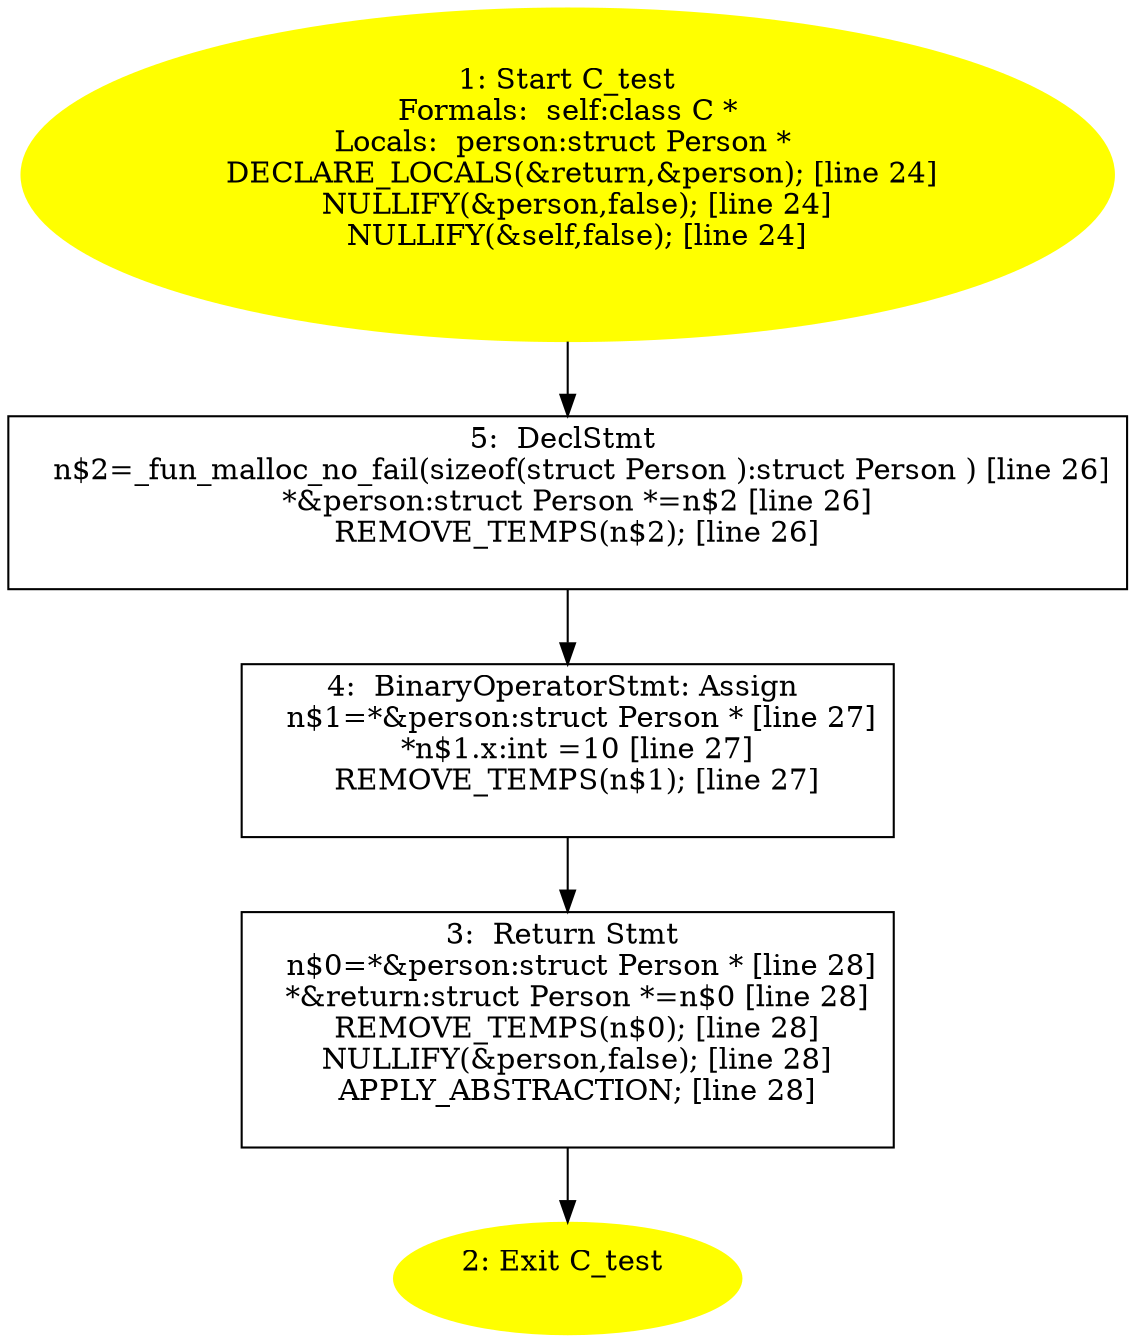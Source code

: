 digraph iCFG {
5 [label="5:  DeclStmt \n   n$2=_fun_malloc_no_fail(sizeof(struct Person ):struct Person ) [line 26]\n  *&person:struct Person *=n$2 [line 26]\n  REMOVE_TEMPS(n$2); [line 26]\n " shape="box"]
	

	 5 -> 4 ;
4 [label="4:  BinaryOperatorStmt: Assign \n   n$1=*&person:struct Person * [line 27]\n  *n$1.x:int =10 [line 27]\n  REMOVE_TEMPS(n$1); [line 27]\n " shape="box"]
	

	 4 -> 3 ;
3 [label="3:  Return Stmt \n   n$0=*&person:struct Person * [line 28]\n  *&return:struct Person *=n$0 [line 28]\n  REMOVE_TEMPS(n$0); [line 28]\n  NULLIFY(&person,false); [line 28]\n  APPLY_ABSTRACTION; [line 28]\n " shape="box"]
	

	 3 -> 2 ;
2 [label="2: Exit C_test \n  " color=yellow style=filled]
	

1 [label="1: Start C_test\nFormals:  self:class C *\nLocals:  person:struct Person * \n   DECLARE_LOCALS(&return,&person); [line 24]\n  NULLIFY(&person,false); [line 24]\n  NULLIFY(&self,false); [line 24]\n " color=yellow style=filled]
	

	 1 -> 5 ;
}
